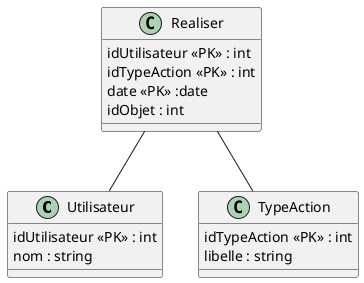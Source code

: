 @startuml

class Utilisateur{
    idUtilisateur <<PK>> : int
    nom : string

}

class TypeAction{
    idTypeAction <<PK>> : int
    libelle : string
}

class Realiser{
    idUtilisateur <<PK>> : int
    idTypeAction <<PK>> : int
    date <<PK>> :date
    idObjet : int
}

Realiser -- Utilisateur
Realiser -- TypeAction




@enduml